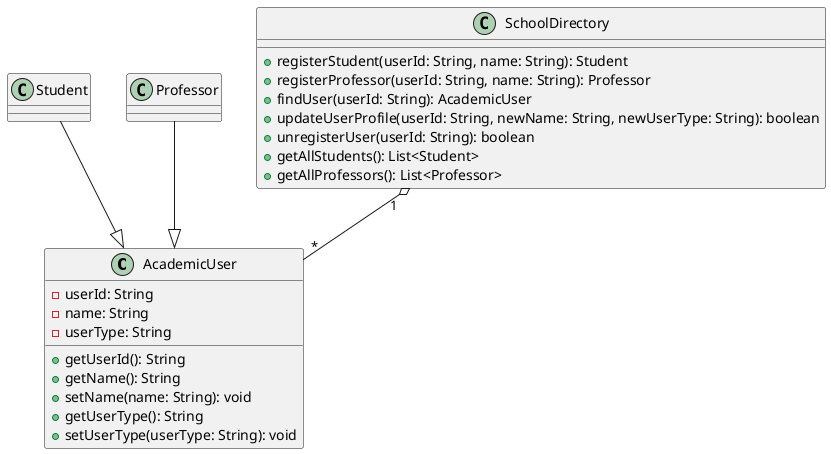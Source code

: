 @startuml

class AcademicUser {
  - userId: String
  - name: String
  - userType: String
  + getUserId(): String
  + getName(): String
  + setName(name: String): void
  + getUserType(): String
  + setUserType(userType: String): void
}

class Student {
}

class Professor {
}

class SchoolDirectory {
  + registerStudent(userId: String, name: String): Student
  + registerProfessor(userId: String, name: String): Professor
  + findUser(userId: String): AcademicUser
  + updateUserProfile(userId: String, newName: String, newUserType: String): boolean
  + unregisterUser(userId: String): boolean
  + getAllStudents(): List<Student>
  + getAllProfessors(): List<Professor>
}

Student --|> AcademicUser
Professor --|> AcademicUser
SchoolDirectory "1" o-- "*" AcademicUser

@enduml
